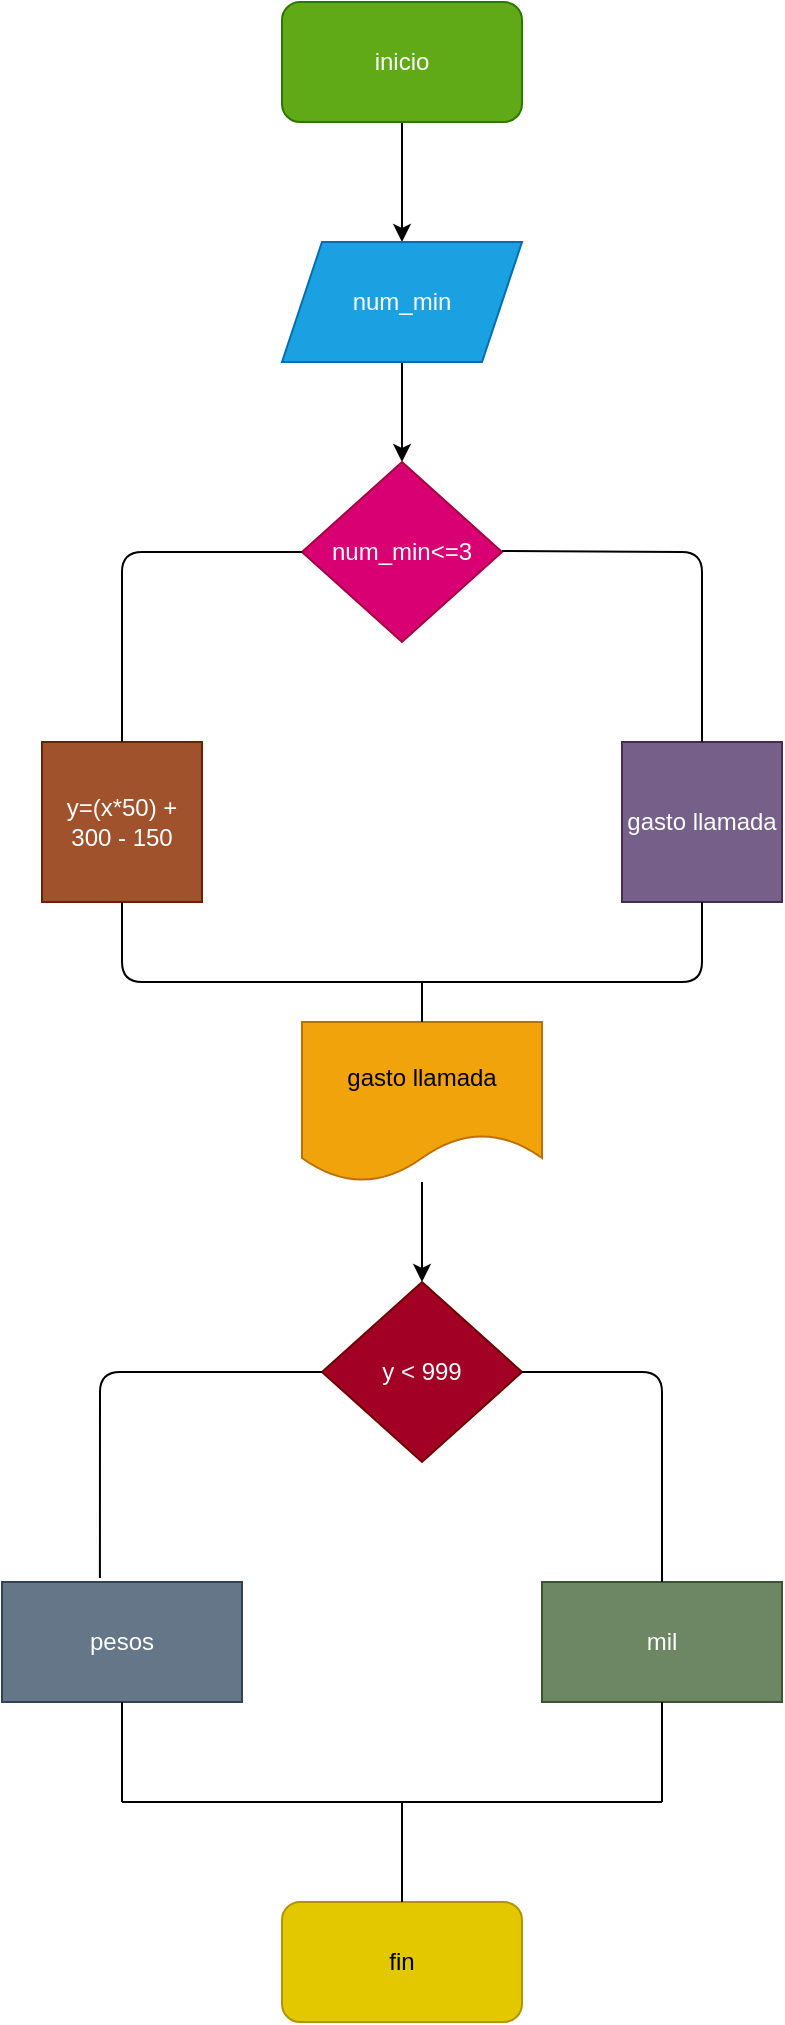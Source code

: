<mxfile>
    <diagram id="XbT2i-xqKC1waT--__Zf" name="Página-1">
        <mxGraphModel dx="606" dy="411" grid="1" gridSize="10" guides="1" tooltips="1" connect="1" arrows="1" fold="1" page="1" pageScale="1" pageWidth="827" pageHeight="1169" math="0" shadow="0">
            <root>
                <mxCell id="0"/>
                <mxCell id="1" parent="0"/>
                <mxCell id="4" value="" style="edgeStyle=none;html=1;" edge="1" parent="1" source="2" target="3">
                    <mxGeometry relative="1" as="geometry"/>
                </mxCell>
                <mxCell id="2" value="inicio" style="rounded=1;whiteSpace=wrap;html=1;fillColor=#60a917;fontColor=#ffffff;strokeColor=#2D7600;" vertex="1" parent="1">
                    <mxGeometry x="250" y="20" width="120" height="60" as="geometry"/>
                </mxCell>
                <mxCell id="6" value="" style="edgeStyle=none;html=1;" edge="1" parent="1" source="3" target="5">
                    <mxGeometry relative="1" as="geometry"/>
                </mxCell>
                <mxCell id="3" value="num_min" style="shape=parallelogram;perimeter=parallelogramPerimeter;whiteSpace=wrap;html=1;fixedSize=1;fillColor=#1ba1e2;fontColor=#ffffff;strokeColor=#006EAF;" vertex="1" parent="1">
                    <mxGeometry x="250" y="140" width="120" height="60" as="geometry"/>
                </mxCell>
                <mxCell id="5" value="num_min&amp;lt;=3" style="rhombus;whiteSpace=wrap;html=1;fillColor=#d80073;fontColor=#ffffff;strokeColor=#A50040;" vertex="1" parent="1">
                    <mxGeometry x="260" y="250" width="100" height="90" as="geometry"/>
                </mxCell>
                <mxCell id="7" value="y=(x*50) + 300 - 150" style="whiteSpace=wrap;html=1;aspect=fixed;fillColor=#a0522d;fontColor=#ffffff;strokeColor=#6D1F00;" vertex="1" parent="1">
                    <mxGeometry x="130" y="390" width="80" height="80" as="geometry"/>
                </mxCell>
                <mxCell id="8" value="gasto llamada" style="whiteSpace=wrap;html=1;aspect=fixed;fillColor=#76608a;strokeColor=#432D57;fontColor=#ffffff;" vertex="1" parent="1">
                    <mxGeometry x="420" y="390" width="80" height="80" as="geometry"/>
                </mxCell>
                <mxCell id="11" value="" style="edgeStyle=none;html=1;" edge="1" parent="1" source="9" target="10">
                    <mxGeometry relative="1" as="geometry"/>
                </mxCell>
                <mxCell id="9" value="gasto llamada" style="shape=document;whiteSpace=wrap;html=1;boundedLbl=1;fillColor=#f0a30a;fontColor=#000000;strokeColor=#BD7000;" vertex="1" parent="1">
                    <mxGeometry x="260" y="530" width="120" height="80" as="geometry"/>
                </mxCell>
                <mxCell id="10" value="y &amp;lt; 999" style="rhombus;whiteSpace=wrap;html=1;fillColor=#a20025;fontColor=#ffffff;strokeColor=#6F0000;" vertex="1" parent="1">
                    <mxGeometry x="270" y="660" width="100" height="90" as="geometry"/>
                </mxCell>
                <mxCell id="12" value="pesos" style="rounded=0;whiteSpace=wrap;html=1;fillColor=#647687;fontColor=#ffffff;strokeColor=#314354;" vertex="1" parent="1">
                    <mxGeometry x="110" y="810" width="120" height="60" as="geometry"/>
                </mxCell>
                <mxCell id="13" value="mil" style="rounded=0;whiteSpace=wrap;html=1;fillColor=#6d8764;fontColor=#ffffff;strokeColor=#3A5431;" vertex="1" parent="1">
                    <mxGeometry x="380" y="810" width="120" height="60" as="geometry"/>
                </mxCell>
                <mxCell id="14" value="fin" style="rounded=1;whiteSpace=wrap;html=1;fillColor=#e3c800;fontColor=#000000;strokeColor=#B09500;" vertex="1" parent="1">
                    <mxGeometry x="250" y="970" width="120" height="60" as="geometry"/>
                </mxCell>
                <mxCell id="15" value="" style="endArrow=none;html=1;entryX=0.5;entryY=1;entryDx=0;entryDy=0;" edge="1" parent="1" target="13">
                    <mxGeometry width="50" height="50" relative="1" as="geometry">
                        <mxPoint x="440" y="920" as="sourcePoint"/>
                        <mxPoint x="340" y="810" as="targetPoint"/>
                    </mxGeometry>
                </mxCell>
                <mxCell id="16" value="" style="endArrow=none;html=1;entryX=0.5;entryY=1;entryDx=0;entryDy=0;" edge="1" parent="1" target="12">
                    <mxGeometry width="50" height="50" relative="1" as="geometry">
                        <mxPoint x="170" y="920" as="sourcePoint"/>
                        <mxPoint x="340" y="810" as="targetPoint"/>
                    </mxGeometry>
                </mxCell>
                <mxCell id="17" value="" style="endArrow=none;html=1;" edge="1" parent="1">
                    <mxGeometry width="50" height="50" relative="1" as="geometry">
                        <mxPoint x="170" y="920" as="sourcePoint"/>
                        <mxPoint x="440" y="920" as="targetPoint"/>
                    </mxGeometry>
                </mxCell>
                <mxCell id="18" value="" style="endArrow=none;html=1;exitX=0.5;exitY=0;exitDx=0;exitDy=0;" edge="1" parent="1" source="14">
                    <mxGeometry width="50" height="50" relative="1" as="geometry">
                        <mxPoint x="290" y="860" as="sourcePoint"/>
                        <mxPoint x="310" y="920" as="targetPoint"/>
                    </mxGeometry>
                </mxCell>
                <mxCell id="20" value="" style="endArrow=none;html=1;entryX=0;entryY=0.5;entryDx=0;entryDy=0;exitX=0.408;exitY=-0.033;exitDx=0;exitDy=0;exitPerimeter=0;" edge="1" parent="1" source="12" target="10">
                    <mxGeometry width="50" height="50" relative="1" as="geometry">
                        <mxPoint x="170" y="705" as="sourcePoint"/>
                        <mxPoint x="340" y="810" as="targetPoint"/>
                        <Array as="points">
                            <mxPoint x="159" y="705"/>
                        </Array>
                    </mxGeometry>
                </mxCell>
                <mxCell id="21" value="" style="endArrow=none;html=1;entryX=1;entryY=0.5;entryDx=0;entryDy=0;exitX=0.5;exitY=0;exitDx=0;exitDy=0;" edge="1" parent="1" source="13" target="10">
                    <mxGeometry width="50" height="50" relative="1" as="geometry">
                        <mxPoint x="440" y="705" as="sourcePoint"/>
                        <mxPoint x="340" y="810" as="targetPoint"/>
                        <Array as="points">
                            <mxPoint x="440" y="705"/>
                        </Array>
                    </mxGeometry>
                </mxCell>
                <mxCell id="24" value="" style="endArrow=none;html=1;exitX=0.5;exitY=0;exitDx=0;exitDy=0;" edge="1" parent="1" source="8">
                    <mxGeometry width="50" height="50" relative="1" as="geometry">
                        <mxPoint x="470" y="300" as="sourcePoint"/>
                        <mxPoint x="360" y="294.5" as="targetPoint"/>
                        <Array as="points">
                            <mxPoint x="460" y="295"/>
                        </Array>
                    </mxGeometry>
                </mxCell>
                <mxCell id="26" value="" style="endArrow=none;html=1;entryX=0;entryY=0.5;entryDx=0;entryDy=0;exitX=0.5;exitY=0;exitDx=0;exitDy=0;" edge="1" parent="1" source="7" target="5">
                    <mxGeometry width="50" height="50" relative="1" as="geometry">
                        <mxPoint x="170" y="295" as="sourcePoint"/>
                        <mxPoint x="340" y="380" as="targetPoint"/>
                        <Array as="points">
                            <mxPoint x="170" y="295"/>
                        </Array>
                    </mxGeometry>
                </mxCell>
                <mxCell id="29" value="" style="endArrow=none;html=1;entryX=0.5;entryY=1;entryDx=0;entryDy=0;exitX=0.5;exitY=1;exitDx=0;exitDy=0;" edge="1" parent="1" source="7" target="8">
                    <mxGeometry width="50" height="50" relative="1" as="geometry">
                        <mxPoint x="290" y="580" as="sourcePoint"/>
                        <mxPoint x="340" y="530" as="targetPoint"/>
                        <Array as="points">
                            <mxPoint x="170" y="510"/>
                            <mxPoint x="460" y="510"/>
                        </Array>
                    </mxGeometry>
                </mxCell>
                <mxCell id="30" value="" style="endArrow=none;html=1;exitX=0.5;exitY=0;exitDx=0;exitDy=0;" edge="1" parent="1" source="9">
                    <mxGeometry width="50" height="50" relative="1" as="geometry">
                        <mxPoint x="290" y="580" as="sourcePoint"/>
                        <mxPoint x="320" y="510" as="targetPoint"/>
                    </mxGeometry>
                </mxCell>
            </root>
        </mxGraphModel>
    </diagram>
</mxfile>